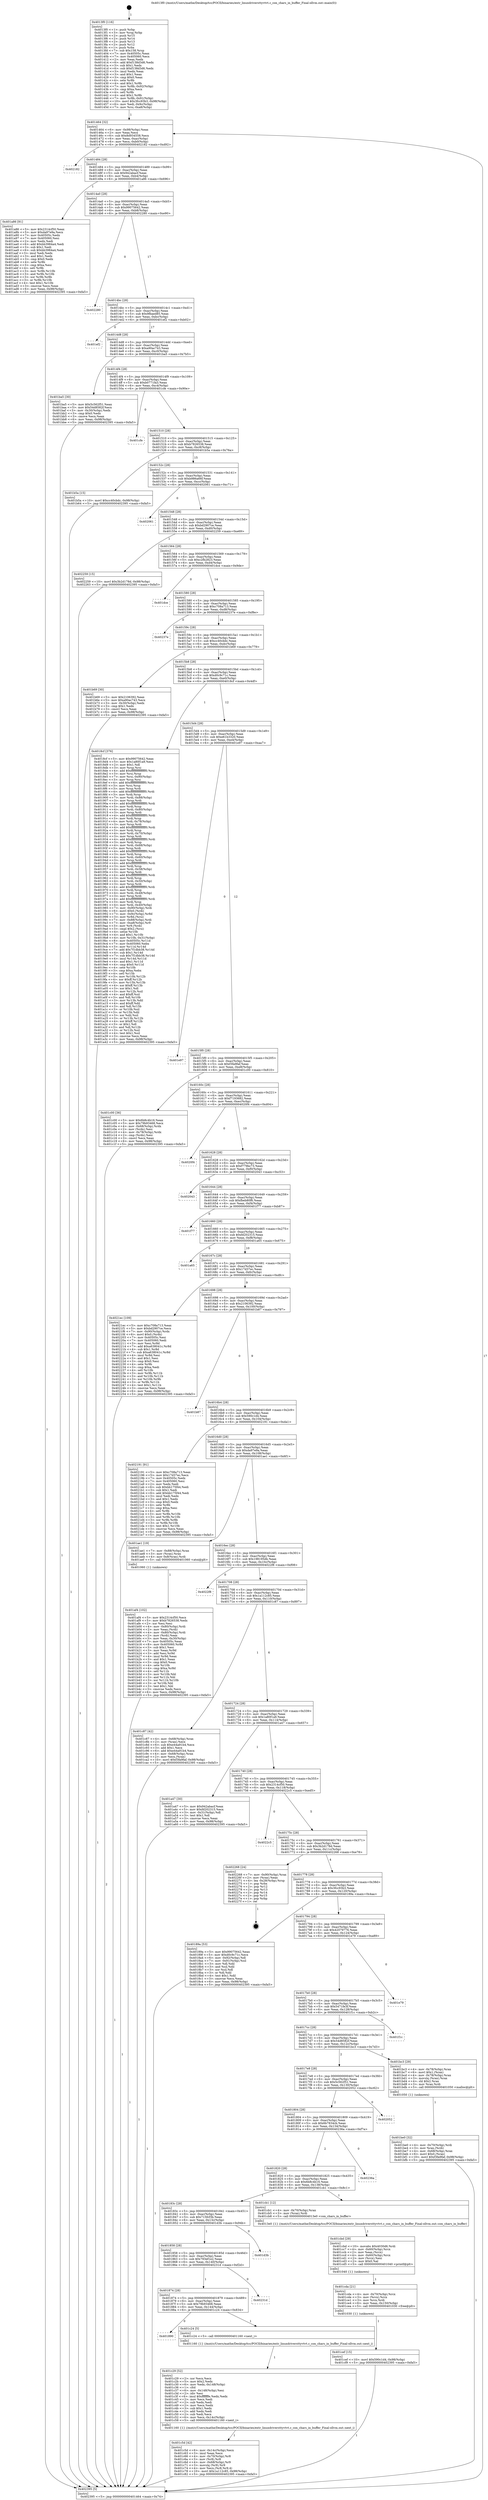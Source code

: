 digraph "0x4013f0" {
  label = "0x4013f0 (/mnt/c/Users/mathe/Desktop/tcc/POCII/binaries/extr_linuxdriversttyvtvt.c_con_chars_in_buffer_Final-ollvm.out::main(0))"
  labelloc = "t"
  node[shape=record]

  Entry [label="",width=0.3,height=0.3,shape=circle,fillcolor=black,style=filled]
  "0x401464" [label="{
     0x401464 [32]\l
     | [instrs]\l
     &nbsp;&nbsp;0x401464 \<+6\>: mov -0x98(%rbp),%eax\l
     &nbsp;&nbsp;0x40146a \<+2\>: mov %eax,%ecx\l
     &nbsp;&nbsp;0x40146c \<+6\>: sub $0x8d934558,%ecx\l
     &nbsp;&nbsp;0x401472 \<+6\>: mov %eax,-0xac(%rbp)\l
     &nbsp;&nbsp;0x401478 \<+6\>: mov %ecx,-0xb0(%rbp)\l
     &nbsp;&nbsp;0x40147e \<+6\>: je 0000000000402182 \<main+0xd92\>\l
  }"]
  "0x402182" [label="{
     0x402182\l
  }", style=dashed]
  "0x401484" [label="{
     0x401484 [28]\l
     | [instrs]\l
     &nbsp;&nbsp;0x401484 \<+5\>: jmp 0000000000401489 \<main+0x99\>\l
     &nbsp;&nbsp;0x401489 \<+6\>: mov -0xac(%rbp),%eax\l
     &nbsp;&nbsp;0x40148f \<+5\>: sub $0x942abacf,%eax\l
     &nbsp;&nbsp;0x401494 \<+6\>: mov %eax,-0xb4(%rbp)\l
     &nbsp;&nbsp;0x40149a \<+6\>: je 0000000000401a86 \<main+0x696\>\l
  }"]
  Exit [label="",width=0.3,height=0.3,shape=circle,fillcolor=black,style=filled,peripheries=2]
  "0x401a86" [label="{
     0x401a86 [91]\l
     | [instrs]\l
     &nbsp;&nbsp;0x401a86 \<+5\>: mov $0x2314cf50,%eax\l
     &nbsp;&nbsp;0x401a8b \<+5\>: mov $0xda97e9a,%ecx\l
     &nbsp;&nbsp;0x401a90 \<+7\>: mov 0x40505c,%edx\l
     &nbsp;&nbsp;0x401a97 \<+7\>: mov 0x405060,%esi\l
     &nbsp;&nbsp;0x401a9e \<+2\>: mov %edx,%edi\l
     &nbsp;&nbsp;0x401aa0 \<+6\>: add $0xbb3984a4,%edi\l
     &nbsp;&nbsp;0x401aa6 \<+3\>: sub $0x1,%edi\l
     &nbsp;&nbsp;0x401aa9 \<+6\>: sub $0xbb3984a4,%edi\l
     &nbsp;&nbsp;0x401aaf \<+3\>: imul %edi,%edx\l
     &nbsp;&nbsp;0x401ab2 \<+3\>: and $0x1,%edx\l
     &nbsp;&nbsp;0x401ab5 \<+3\>: cmp $0x0,%edx\l
     &nbsp;&nbsp;0x401ab8 \<+4\>: sete %r8b\l
     &nbsp;&nbsp;0x401abc \<+3\>: cmp $0xa,%esi\l
     &nbsp;&nbsp;0x401abf \<+4\>: setl %r9b\l
     &nbsp;&nbsp;0x401ac3 \<+3\>: mov %r8b,%r10b\l
     &nbsp;&nbsp;0x401ac6 \<+3\>: and %r9b,%r10b\l
     &nbsp;&nbsp;0x401ac9 \<+3\>: xor %r9b,%r8b\l
     &nbsp;&nbsp;0x401acc \<+3\>: or %r8b,%r10b\l
     &nbsp;&nbsp;0x401acf \<+4\>: test $0x1,%r10b\l
     &nbsp;&nbsp;0x401ad3 \<+3\>: cmovne %ecx,%eax\l
     &nbsp;&nbsp;0x401ad6 \<+6\>: mov %eax,-0x98(%rbp)\l
     &nbsp;&nbsp;0x401adc \<+5\>: jmp 0000000000402395 \<main+0xfa5\>\l
  }"]
  "0x4014a0" [label="{
     0x4014a0 [28]\l
     | [instrs]\l
     &nbsp;&nbsp;0x4014a0 \<+5\>: jmp 00000000004014a5 \<main+0xb5\>\l
     &nbsp;&nbsp;0x4014a5 \<+6\>: mov -0xac(%rbp),%eax\l
     &nbsp;&nbsp;0x4014ab \<+5\>: sub $0x99075642,%eax\l
     &nbsp;&nbsp;0x4014b0 \<+6\>: mov %eax,-0xb8(%rbp)\l
     &nbsp;&nbsp;0x4014b6 \<+6\>: je 0000000000402280 \<main+0xe90\>\l
  }"]
  "0x401cef" [label="{
     0x401cef [15]\l
     | [instrs]\l
     &nbsp;&nbsp;0x401cef \<+10\>: movl $0x590c1d4,-0x98(%rbp)\l
     &nbsp;&nbsp;0x401cf9 \<+5\>: jmp 0000000000402395 \<main+0xfa5\>\l
  }"]
  "0x402280" [label="{
     0x402280\l
  }", style=dashed]
  "0x4014bc" [label="{
     0x4014bc [28]\l
     | [instrs]\l
     &nbsp;&nbsp;0x4014bc \<+5\>: jmp 00000000004014c1 \<main+0xd1\>\l
     &nbsp;&nbsp;0x4014c1 \<+6\>: mov -0xac(%rbp),%eax\l
     &nbsp;&nbsp;0x4014c7 \<+5\>: sub $0x9fbaed85,%eax\l
     &nbsp;&nbsp;0x4014cc \<+6\>: mov %eax,-0xbc(%rbp)\l
     &nbsp;&nbsp;0x4014d2 \<+6\>: je 0000000000401ef2 \<main+0xb02\>\l
  }"]
  "0x401cda" [label="{
     0x401cda [21]\l
     | [instrs]\l
     &nbsp;&nbsp;0x401cda \<+4\>: mov -0x70(%rbp),%rcx\l
     &nbsp;&nbsp;0x401cde \<+3\>: mov (%rcx),%rcx\l
     &nbsp;&nbsp;0x401ce1 \<+3\>: mov %rcx,%rdi\l
     &nbsp;&nbsp;0x401ce4 \<+6\>: mov %eax,-0x150(%rbp)\l
     &nbsp;&nbsp;0x401cea \<+5\>: call 0000000000401030 \<free@plt\>\l
     | [calls]\l
     &nbsp;&nbsp;0x401030 \{1\} (unknown)\l
  }"]
  "0x401ef2" [label="{
     0x401ef2\l
  }", style=dashed]
  "0x4014d8" [label="{
     0x4014d8 [28]\l
     | [instrs]\l
     &nbsp;&nbsp;0x4014d8 \<+5\>: jmp 00000000004014dd \<main+0xed\>\l
     &nbsp;&nbsp;0x4014dd \<+6\>: mov -0xac(%rbp),%eax\l
     &nbsp;&nbsp;0x4014e3 \<+5\>: sub $0xa90ac743,%eax\l
     &nbsp;&nbsp;0x4014e8 \<+6\>: mov %eax,-0xc0(%rbp)\l
     &nbsp;&nbsp;0x4014ee \<+6\>: je 0000000000401ba5 \<main+0x7b5\>\l
  }"]
  "0x401cbd" [label="{
     0x401cbd [29]\l
     | [instrs]\l
     &nbsp;&nbsp;0x401cbd \<+10\>: movabs $0x4030d6,%rdi\l
     &nbsp;&nbsp;0x401cc7 \<+4\>: mov -0x60(%rbp),%rcx\l
     &nbsp;&nbsp;0x401ccb \<+2\>: mov %eax,(%rcx)\l
     &nbsp;&nbsp;0x401ccd \<+4\>: mov -0x60(%rbp),%rcx\l
     &nbsp;&nbsp;0x401cd1 \<+2\>: mov (%rcx),%esi\l
     &nbsp;&nbsp;0x401cd3 \<+2\>: mov $0x0,%al\l
     &nbsp;&nbsp;0x401cd5 \<+5\>: call 0000000000401040 \<printf@plt\>\l
     | [calls]\l
     &nbsp;&nbsp;0x401040 \{1\} (unknown)\l
  }"]
  "0x401ba5" [label="{
     0x401ba5 [30]\l
     | [instrs]\l
     &nbsp;&nbsp;0x401ba5 \<+5\>: mov $0x5c562f51,%eax\l
     &nbsp;&nbsp;0x401baa \<+5\>: mov $0x54d8582f,%ecx\l
     &nbsp;&nbsp;0x401baf \<+3\>: mov -0x30(%rbp),%edx\l
     &nbsp;&nbsp;0x401bb2 \<+3\>: cmp $0x0,%edx\l
     &nbsp;&nbsp;0x401bb5 \<+3\>: cmove %ecx,%eax\l
     &nbsp;&nbsp;0x401bb8 \<+6\>: mov %eax,-0x98(%rbp)\l
     &nbsp;&nbsp;0x401bbe \<+5\>: jmp 0000000000402395 \<main+0xfa5\>\l
  }"]
  "0x4014f4" [label="{
     0x4014f4 [28]\l
     | [instrs]\l
     &nbsp;&nbsp;0x4014f4 \<+5\>: jmp 00000000004014f9 \<main+0x109\>\l
     &nbsp;&nbsp;0x4014f9 \<+6\>: mov -0xac(%rbp),%eax\l
     &nbsp;&nbsp;0x4014ff \<+5\>: sub $0xb0771fa3,%eax\l
     &nbsp;&nbsp;0x401504 \<+6\>: mov %eax,-0xc4(%rbp)\l
     &nbsp;&nbsp;0x40150a \<+6\>: je 0000000000401cfe \<main+0x90e\>\l
  }"]
  "0x401c5d" [label="{
     0x401c5d [42]\l
     | [instrs]\l
     &nbsp;&nbsp;0x401c5d \<+6\>: mov -0x14c(%rbp),%ecx\l
     &nbsp;&nbsp;0x401c63 \<+3\>: imul %eax,%ecx\l
     &nbsp;&nbsp;0x401c66 \<+4\>: mov -0x70(%rbp),%r8\l
     &nbsp;&nbsp;0x401c6a \<+3\>: mov (%r8),%r8\l
     &nbsp;&nbsp;0x401c6d \<+4\>: mov -0x68(%rbp),%r9\l
     &nbsp;&nbsp;0x401c71 \<+3\>: movslq (%r9),%r9\l
     &nbsp;&nbsp;0x401c74 \<+4\>: mov %ecx,(%r8,%r9,4)\l
     &nbsp;&nbsp;0x401c78 \<+10\>: movl $0x1a112c85,-0x98(%rbp)\l
     &nbsp;&nbsp;0x401c82 \<+5\>: jmp 0000000000402395 \<main+0xfa5\>\l
  }"]
  "0x401cfe" [label="{
     0x401cfe\l
  }", style=dashed]
  "0x401510" [label="{
     0x401510 [28]\l
     | [instrs]\l
     &nbsp;&nbsp;0x401510 \<+5\>: jmp 0000000000401515 \<main+0x125\>\l
     &nbsp;&nbsp;0x401515 \<+6\>: mov -0xac(%rbp),%eax\l
     &nbsp;&nbsp;0x40151b \<+5\>: sub $0xb7826538,%eax\l
     &nbsp;&nbsp;0x401520 \<+6\>: mov %eax,-0xc8(%rbp)\l
     &nbsp;&nbsp;0x401526 \<+6\>: je 0000000000401b5a \<main+0x76a\>\l
  }"]
  "0x401c29" [label="{
     0x401c29 [52]\l
     | [instrs]\l
     &nbsp;&nbsp;0x401c29 \<+2\>: xor %ecx,%ecx\l
     &nbsp;&nbsp;0x401c2b \<+5\>: mov $0x2,%edx\l
     &nbsp;&nbsp;0x401c30 \<+6\>: mov %edx,-0x148(%rbp)\l
     &nbsp;&nbsp;0x401c36 \<+1\>: cltd\l
     &nbsp;&nbsp;0x401c37 \<+6\>: mov -0x148(%rbp),%esi\l
     &nbsp;&nbsp;0x401c3d \<+2\>: idiv %esi\l
     &nbsp;&nbsp;0x401c3f \<+6\>: imul $0xfffffffe,%edx,%edx\l
     &nbsp;&nbsp;0x401c45 \<+2\>: mov %ecx,%edi\l
     &nbsp;&nbsp;0x401c47 \<+2\>: sub %edx,%edi\l
     &nbsp;&nbsp;0x401c49 \<+2\>: mov %ecx,%edx\l
     &nbsp;&nbsp;0x401c4b \<+3\>: sub $0x1,%edx\l
     &nbsp;&nbsp;0x401c4e \<+2\>: add %edx,%edi\l
     &nbsp;&nbsp;0x401c50 \<+2\>: sub %edi,%ecx\l
     &nbsp;&nbsp;0x401c52 \<+6\>: mov %ecx,-0x14c(%rbp)\l
     &nbsp;&nbsp;0x401c58 \<+5\>: call 0000000000401160 \<next_i\>\l
     | [calls]\l
     &nbsp;&nbsp;0x401160 \{1\} (/mnt/c/Users/mathe/Desktop/tcc/POCII/binaries/extr_linuxdriversttyvtvt.c_con_chars_in_buffer_Final-ollvm.out::next_i)\l
  }"]
  "0x401b5a" [label="{
     0x401b5a [15]\l
     | [instrs]\l
     &nbsp;&nbsp;0x401b5a \<+10\>: movl $0xcc40cbdc,-0x98(%rbp)\l
     &nbsp;&nbsp;0x401b64 \<+5\>: jmp 0000000000402395 \<main+0xfa5\>\l
  }"]
  "0x40152c" [label="{
     0x40152c [28]\l
     | [instrs]\l
     &nbsp;&nbsp;0x40152c \<+5\>: jmp 0000000000401531 \<main+0x141\>\l
     &nbsp;&nbsp;0x401531 \<+6\>: mov -0xac(%rbp),%eax\l
     &nbsp;&nbsp;0x401537 \<+5\>: sub $0xb986a66f,%eax\l
     &nbsp;&nbsp;0x40153c \<+6\>: mov %eax,-0xcc(%rbp)\l
     &nbsp;&nbsp;0x401542 \<+6\>: je 0000000000402061 \<main+0xc71\>\l
  }"]
  "0x401890" [label="{
     0x401890\l
  }", style=dashed]
  "0x402061" [label="{
     0x402061\l
  }", style=dashed]
  "0x401548" [label="{
     0x401548 [28]\l
     | [instrs]\l
     &nbsp;&nbsp;0x401548 \<+5\>: jmp 000000000040154d \<main+0x15d\>\l
     &nbsp;&nbsp;0x40154d \<+6\>: mov -0xac(%rbp),%eax\l
     &nbsp;&nbsp;0x401553 \<+5\>: sub $0xbd2907ce,%eax\l
     &nbsp;&nbsp;0x401558 \<+6\>: mov %eax,-0xd0(%rbp)\l
     &nbsp;&nbsp;0x40155e \<+6\>: je 0000000000402259 \<main+0xe69\>\l
  }"]
  "0x401c24" [label="{
     0x401c24 [5]\l
     | [instrs]\l
     &nbsp;&nbsp;0x401c24 \<+5\>: call 0000000000401160 \<next_i\>\l
     | [calls]\l
     &nbsp;&nbsp;0x401160 \{1\} (/mnt/c/Users/mathe/Desktop/tcc/POCII/binaries/extr_linuxdriversttyvtvt.c_con_chars_in_buffer_Final-ollvm.out::next_i)\l
  }"]
  "0x402259" [label="{
     0x402259 [15]\l
     | [instrs]\l
     &nbsp;&nbsp;0x402259 \<+10\>: movl $0x3b2d178d,-0x98(%rbp)\l
     &nbsp;&nbsp;0x402263 \<+5\>: jmp 0000000000402395 \<main+0xfa5\>\l
  }"]
  "0x401564" [label="{
     0x401564 [28]\l
     | [instrs]\l
     &nbsp;&nbsp;0x401564 \<+5\>: jmp 0000000000401569 \<main+0x179\>\l
     &nbsp;&nbsp;0x401569 \<+6\>: mov -0xac(%rbp),%eax\l
     &nbsp;&nbsp;0x40156f \<+5\>: sub $0xc2fb2823,%eax\l
     &nbsp;&nbsp;0x401574 \<+6\>: mov %eax,-0xd4(%rbp)\l
     &nbsp;&nbsp;0x40157a \<+6\>: je 0000000000401dce \<main+0x9de\>\l
  }"]
  "0x401874" [label="{
     0x401874 [28]\l
     | [instrs]\l
     &nbsp;&nbsp;0x401874 \<+5\>: jmp 0000000000401879 \<main+0x489\>\l
     &nbsp;&nbsp;0x401879 \<+6\>: mov -0xac(%rbp),%eax\l
     &nbsp;&nbsp;0x40187f \<+5\>: sub $0x79b93468,%eax\l
     &nbsp;&nbsp;0x401884 \<+6\>: mov %eax,-0x144(%rbp)\l
     &nbsp;&nbsp;0x40188a \<+6\>: je 0000000000401c24 \<main+0x834\>\l
  }"]
  "0x401dce" [label="{
     0x401dce\l
  }", style=dashed]
  "0x401580" [label="{
     0x401580 [28]\l
     | [instrs]\l
     &nbsp;&nbsp;0x401580 \<+5\>: jmp 0000000000401585 \<main+0x195\>\l
     &nbsp;&nbsp;0x401585 \<+6\>: mov -0xac(%rbp),%eax\l
     &nbsp;&nbsp;0x40158b \<+5\>: sub $0xc708a713,%eax\l
     &nbsp;&nbsp;0x401590 \<+6\>: mov %eax,-0xd8(%rbp)\l
     &nbsp;&nbsp;0x401596 \<+6\>: je 000000000040237e \<main+0xf8e\>\l
  }"]
  "0x40231d" [label="{
     0x40231d\l
  }", style=dashed]
  "0x40237e" [label="{
     0x40237e\l
  }", style=dashed]
  "0x40159c" [label="{
     0x40159c [28]\l
     | [instrs]\l
     &nbsp;&nbsp;0x40159c \<+5\>: jmp 00000000004015a1 \<main+0x1b1\>\l
     &nbsp;&nbsp;0x4015a1 \<+6\>: mov -0xac(%rbp),%eax\l
     &nbsp;&nbsp;0x4015a7 \<+5\>: sub $0xcc40cbdc,%eax\l
     &nbsp;&nbsp;0x4015ac \<+6\>: mov %eax,-0xdc(%rbp)\l
     &nbsp;&nbsp;0x4015b2 \<+6\>: je 0000000000401b69 \<main+0x779\>\l
  }"]
  "0x401858" [label="{
     0x401858 [28]\l
     | [instrs]\l
     &nbsp;&nbsp;0x401858 \<+5\>: jmp 000000000040185d \<main+0x46d\>\l
     &nbsp;&nbsp;0x40185d \<+6\>: mov -0xac(%rbp),%eax\l
     &nbsp;&nbsp;0x401863 \<+5\>: sub $0x793ef1e2,%eax\l
     &nbsp;&nbsp;0x401868 \<+6\>: mov %eax,-0x140(%rbp)\l
     &nbsp;&nbsp;0x40186e \<+6\>: je 000000000040231d \<main+0xf2d\>\l
  }"]
  "0x401b69" [label="{
     0x401b69 [30]\l
     | [instrs]\l
     &nbsp;&nbsp;0x401b69 \<+5\>: mov $0x2106392,%eax\l
     &nbsp;&nbsp;0x401b6e \<+5\>: mov $0xa90ac743,%ecx\l
     &nbsp;&nbsp;0x401b73 \<+3\>: mov -0x30(%rbp),%edx\l
     &nbsp;&nbsp;0x401b76 \<+3\>: cmp $0x1,%edx\l
     &nbsp;&nbsp;0x401b79 \<+3\>: cmovl %ecx,%eax\l
     &nbsp;&nbsp;0x401b7c \<+6\>: mov %eax,-0x98(%rbp)\l
     &nbsp;&nbsp;0x401b82 \<+5\>: jmp 0000000000402395 \<main+0xfa5\>\l
  }"]
  "0x4015b8" [label="{
     0x4015b8 [28]\l
     | [instrs]\l
     &nbsp;&nbsp;0x4015b8 \<+5\>: jmp 00000000004015bd \<main+0x1cd\>\l
     &nbsp;&nbsp;0x4015bd \<+6\>: mov -0xac(%rbp),%eax\l
     &nbsp;&nbsp;0x4015c3 \<+5\>: sub $0xd0c9c71c,%eax\l
     &nbsp;&nbsp;0x4015c8 \<+6\>: mov %eax,-0xe0(%rbp)\l
     &nbsp;&nbsp;0x4015ce \<+6\>: je 00000000004018cf \<main+0x4df\>\l
  }"]
  "0x401d3b" [label="{
     0x401d3b\l
  }", style=dashed]
  "0x4018cf" [label="{
     0x4018cf [376]\l
     | [instrs]\l
     &nbsp;&nbsp;0x4018cf \<+5\>: mov $0x99075642,%eax\l
     &nbsp;&nbsp;0x4018d4 \<+5\>: mov $0x1a80f1a9,%ecx\l
     &nbsp;&nbsp;0x4018d9 \<+2\>: mov $0x1,%dl\l
     &nbsp;&nbsp;0x4018db \<+3\>: mov %rsp,%rsi\l
     &nbsp;&nbsp;0x4018de \<+4\>: add $0xfffffffffffffff0,%rsi\l
     &nbsp;&nbsp;0x4018e2 \<+3\>: mov %rsi,%rsp\l
     &nbsp;&nbsp;0x4018e5 \<+7\>: mov %rsi,-0x90(%rbp)\l
     &nbsp;&nbsp;0x4018ec \<+3\>: mov %rsp,%rsi\l
     &nbsp;&nbsp;0x4018ef \<+4\>: add $0xfffffffffffffff0,%rsi\l
     &nbsp;&nbsp;0x4018f3 \<+3\>: mov %rsi,%rsp\l
     &nbsp;&nbsp;0x4018f6 \<+3\>: mov %rsp,%rdi\l
     &nbsp;&nbsp;0x4018f9 \<+4\>: add $0xfffffffffffffff0,%rdi\l
     &nbsp;&nbsp;0x4018fd \<+3\>: mov %rdi,%rsp\l
     &nbsp;&nbsp;0x401900 \<+7\>: mov %rdi,-0x88(%rbp)\l
     &nbsp;&nbsp;0x401907 \<+3\>: mov %rsp,%rdi\l
     &nbsp;&nbsp;0x40190a \<+4\>: add $0xfffffffffffffff0,%rdi\l
     &nbsp;&nbsp;0x40190e \<+3\>: mov %rdi,%rsp\l
     &nbsp;&nbsp;0x401911 \<+4\>: mov %rdi,-0x80(%rbp)\l
     &nbsp;&nbsp;0x401915 \<+3\>: mov %rsp,%rdi\l
     &nbsp;&nbsp;0x401918 \<+4\>: add $0xfffffffffffffff0,%rdi\l
     &nbsp;&nbsp;0x40191c \<+3\>: mov %rdi,%rsp\l
     &nbsp;&nbsp;0x40191f \<+4\>: mov %rdi,-0x78(%rbp)\l
     &nbsp;&nbsp;0x401923 \<+3\>: mov %rsp,%rdi\l
     &nbsp;&nbsp;0x401926 \<+4\>: add $0xfffffffffffffff0,%rdi\l
     &nbsp;&nbsp;0x40192a \<+3\>: mov %rdi,%rsp\l
     &nbsp;&nbsp;0x40192d \<+4\>: mov %rdi,-0x70(%rbp)\l
     &nbsp;&nbsp;0x401931 \<+3\>: mov %rsp,%rdi\l
     &nbsp;&nbsp;0x401934 \<+4\>: add $0xfffffffffffffff0,%rdi\l
     &nbsp;&nbsp;0x401938 \<+3\>: mov %rdi,%rsp\l
     &nbsp;&nbsp;0x40193b \<+4\>: mov %rdi,-0x68(%rbp)\l
     &nbsp;&nbsp;0x40193f \<+3\>: mov %rsp,%rdi\l
     &nbsp;&nbsp;0x401942 \<+4\>: add $0xfffffffffffffff0,%rdi\l
     &nbsp;&nbsp;0x401946 \<+3\>: mov %rdi,%rsp\l
     &nbsp;&nbsp;0x401949 \<+4\>: mov %rdi,-0x60(%rbp)\l
     &nbsp;&nbsp;0x40194d \<+3\>: mov %rsp,%rdi\l
     &nbsp;&nbsp;0x401950 \<+4\>: add $0xfffffffffffffff0,%rdi\l
     &nbsp;&nbsp;0x401954 \<+3\>: mov %rdi,%rsp\l
     &nbsp;&nbsp;0x401957 \<+4\>: mov %rdi,-0x58(%rbp)\l
     &nbsp;&nbsp;0x40195b \<+3\>: mov %rsp,%rdi\l
     &nbsp;&nbsp;0x40195e \<+4\>: add $0xfffffffffffffff0,%rdi\l
     &nbsp;&nbsp;0x401962 \<+3\>: mov %rdi,%rsp\l
     &nbsp;&nbsp;0x401965 \<+4\>: mov %rdi,-0x50(%rbp)\l
     &nbsp;&nbsp;0x401969 \<+3\>: mov %rsp,%rdi\l
     &nbsp;&nbsp;0x40196c \<+4\>: add $0xfffffffffffffff0,%rdi\l
     &nbsp;&nbsp;0x401970 \<+3\>: mov %rdi,%rsp\l
     &nbsp;&nbsp;0x401973 \<+4\>: mov %rdi,-0x48(%rbp)\l
     &nbsp;&nbsp;0x401977 \<+3\>: mov %rsp,%rdi\l
     &nbsp;&nbsp;0x40197a \<+4\>: add $0xfffffffffffffff0,%rdi\l
     &nbsp;&nbsp;0x40197e \<+3\>: mov %rdi,%rsp\l
     &nbsp;&nbsp;0x401981 \<+4\>: mov %rdi,-0x40(%rbp)\l
     &nbsp;&nbsp;0x401985 \<+7\>: mov -0x90(%rbp),%rdi\l
     &nbsp;&nbsp;0x40198c \<+6\>: movl $0x0,(%rdi)\l
     &nbsp;&nbsp;0x401992 \<+7\>: mov -0x9c(%rbp),%r8d\l
     &nbsp;&nbsp;0x401999 \<+3\>: mov %r8d,(%rsi)\l
     &nbsp;&nbsp;0x40199c \<+7\>: mov -0x88(%rbp),%rdi\l
     &nbsp;&nbsp;0x4019a3 \<+7\>: mov -0xa8(%rbp),%r9\l
     &nbsp;&nbsp;0x4019aa \<+3\>: mov %r9,(%rdi)\l
     &nbsp;&nbsp;0x4019ad \<+3\>: cmpl $0x2,(%rsi)\l
     &nbsp;&nbsp;0x4019b0 \<+4\>: setne %r10b\l
     &nbsp;&nbsp;0x4019b4 \<+4\>: and $0x1,%r10b\l
     &nbsp;&nbsp;0x4019b8 \<+4\>: mov %r10b,-0x31(%rbp)\l
     &nbsp;&nbsp;0x4019bc \<+8\>: mov 0x40505c,%r11d\l
     &nbsp;&nbsp;0x4019c4 \<+7\>: mov 0x405060,%ebx\l
     &nbsp;&nbsp;0x4019cb \<+3\>: mov %r11d,%r14d\l
     &nbsp;&nbsp;0x4019ce \<+7\>: add $0x7f1dbb38,%r14d\l
     &nbsp;&nbsp;0x4019d5 \<+4\>: sub $0x1,%r14d\l
     &nbsp;&nbsp;0x4019d9 \<+7\>: sub $0x7f1dbb38,%r14d\l
     &nbsp;&nbsp;0x4019e0 \<+4\>: imul %r14d,%r11d\l
     &nbsp;&nbsp;0x4019e4 \<+4\>: and $0x1,%r11d\l
     &nbsp;&nbsp;0x4019e8 \<+4\>: cmp $0x0,%r11d\l
     &nbsp;&nbsp;0x4019ec \<+4\>: sete %r10b\l
     &nbsp;&nbsp;0x4019f0 \<+3\>: cmp $0xa,%ebx\l
     &nbsp;&nbsp;0x4019f3 \<+4\>: setl %r15b\l
     &nbsp;&nbsp;0x4019f7 \<+3\>: mov %r10b,%r12b\l
     &nbsp;&nbsp;0x4019fa \<+4\>: xor $0xff,%r12b\l
     &nbsp;&nbsp;0x4019fe \<+3\>: mov %r15b,%r13b\l
     &nbsp;&nbsp;0x401a01 \<+4\>: xor $0xff,%r13b\l
     &nbsp;&nbsp;0x401a05 \<+3\>: xor $0x1,%dl\l
     &nbsp;&nbsp;0x401a08 \<+3\>: mov %r12b,%sil\l
     &nbsp;&nbsp;0x401a0b \<+4\>: and $0xff,%sil\l
     &nbsp;&nbsp;0x401a0f \<+3\>: and %dl,%r10b\l
     &nbsp;&nbsp;0x401a12 \<+3\>: mov %r13b,%dil\l
     &nbsp;&nbsp;0x401a15 \<+4\>: and $0xff,%dil\l
     &nbsp;&nbsp;0x401a19 \<+3\>: and %dl,%r15b\l
     &nbsp;&nbsp;0x401a1c \<+3\>: or %r10b,%sil\l
     &nbsp;&nbsp;0x401a1f \<+3\>: or %r15b,%dil\l
     &nbsp;&nbsp;0x401a22 \<+3\>: xor %dil,%sil\l
     &nbsp;&nbsp;0x401a25 \<+3\>: or %r13b,%r12b\l
     &nbsp;&nbsp;0x401a28 \<+4\>: xor $0xff,%r12b\l
     &nbsp;&nbsp;0x401a2c \<+3\>: or $0x1,%dl\l
     &nbsp;&nbsp;0x401a2f \<+3\>: and %dl,%r12b\l
     &nbsp;&nbsp;0x401a32 \<+3\>: or %r12b,%sil\l
     &nbsp;&nbsp;0x401a35 \<+4\>: test $0x1,%sil\l
     &nbsp;&nbsp;0x401a39 \<+3\>: cmovne %ecx,%eax\l
     &nbsp;&nbsp;0x401a3c \<+6\>: mov %eax,-0x98(%rbp)\l
     &nbsp;&nbsp;0x401a42 \<+5\>: jmp 0000000000402395 \<main+0xfa5\>\l
  }"]
  "0x4015d4" [label="{
     0x4015d4 [28]\l
     | [instrs]\l
     &nbsp;&nbsp;0x4015d4 \<+5\>: jmp 00000000004015d9 \<main+0x1e9\>\l
     &nbsp;&nbsp;0x4015d9 \<+6\>: mov -0xac(%rbp),%eax\l
     &nbsp;&nbsp;0x4015df \<+5\>: sub $0xe61b3320,%eax\l
     &nbsp;&nbsp;0x4015e4 \<+6\>: mov %eax,-0xe4(%rbp)\l
     &nbsp;&nbsp;0x4015ea \<+6\>: je 0000000000401e97 \<main+0xaa7\>\l
  }"]
  "0x40183c" [label="{
     0x40183c [28]\l
     | [instrs]\l
     &nbsp;&nbsp;0x40183c \<+5\>: jmp 0000000000401841 \<main+0x451\>\l
     &nbsp;&nbsp;0x401841 \<+6\>: mov -0xac(%rbp),%eax\l
     &nbsp;&nbsp;0x401847 \<+5\>: sub $0x715fcf3b,%eax\l
     &nbsp;&nbsp;0x40184c \<+6\>: mov %eax,-0x13c(%rbp)\l
     &nbsp;&nbsp;0x401852 \<+6\>: je 0000000000401d3b \<main+0x94b\>\l
  }"]
  "0x401e97" [label="{
     0x401e97\l
  }", style=dashed]
  "0x4015f0" [label="{
     0x4015f0 [28]\l
     | [instrs]\l
     &nbsp;&nbsp;0x4015f0 \<+5\>: jmp 00000000004015f5 \<main+0x205\>\l
     &nbsp;&nbsp;0x4015f5 \<+6\>: mov -0xac(%rbp),%eax\l
     &nbsp;&nbsp;0x4015fb \<+5\>: sub $0xf3fa9faf,%eax\l
     &nbsp;&nbsp;0x401600 \<+6\>: mov %eax,-0xe8(%rbp)\l
     &nbsp;&nbsp;0x401606 \<+6\>: je 0000000000401c00 \<main+0x810\>\l
  }"]
  "0x401cb1" [label="{
     0x401cb1 [12]\l
     | [instrs]\l
     &nbsp;&nbsp;0x401cb1 \<+4\>: mov -0x70(%rbp),%rax\l
     &nbsp;&nbsp;0x401cb5 \<+3\>: mov (%rax),%rdi\l
     &nbsp;&nbsp;0x401cb8 \<+5\>: call 00000000004013e0 \<con_chars_in_buffer\>\l
     | [calls]\l
     &nbsp;&nbsp;0x4013e0 \{1\} (/mnt/c/Users/mathe/Desktop/tcc/POCII/binaries/extr_linuxdriversttyvtvt.c_con_chars_in_buffer_Final-ollvm.out::con_chars_in_buffer)\l
  }"]
  "0x401c00" [label="{
     0x401c00 [36]\l
     | [instrs]\l
     &nbsp;&nbsp;0x401c00 \<+5\>: mov $0x6b8c4b16,%eax\l
     &nbsp;&nbsp;0x401c05 \<+5\>: mov $0x79b93468,%ecx\l
     &nbsp;&nbsp;0x401c0a \<+4\>: mov -0x68(%rbp),%rdx\l
     &nbsp;&nbsp;0x401c0e \<+2\>: mov (%rdx),%esi\l
     &nbsp;&nbsp;0x401c10 \<+4\>: mov -0x78(%rbp),%rdx\l
     &nbsp;&nbsp;0x401c14 \<+2\>: cmp (%rdx),%esi\l
     &nbsp;&nbsp;0x401c16 \<+3\>: cmovl %ecx,%eax\l
     &nbsp;&nbsp;0x401c19 \<+6\>: mov %eax,-0x98(%rbp)\l
     &nbsp;&nbsp;0x401c1f \<+5\>: jmp 0000000000402395 \<main+0xfa5\>\l
  }"]
  "0x40160c" [label="{
     0x40160c [28]\l
     | [instrs]\l
     &nbsp;&nbsp;0x40160c \<+5\>: jmp 0000000000401611 \<main+0x221\>\l
     &nbsp;&nbsp;0x401611 \<+6\>: mov -0xac(%rbp),%eax\l
     &nbsp;&nbsp;0x401617 \<+5\>: sub $0xf7193682,%eax\l
     &nbsp;&nbsp;0x40161c \<+6\>: mov %eax,-0xec(%rbp)\l
     &nbsp;&nbsp;0x401622 \<+6\>: je 00000000004020f4 \<main+0xd04\>\l
  }"]
  "0x401820" [label="{
     0x401820 [28]\l
     | [instrs]\l
     &nbsp;&nbsp;0x401820 \<+5\>: jmp 0000000000401825 \<main+0x435\>\l
     &nbsp;&nbsp;0x401825 \<+6\>: mov -0xac(%rbp),%eax\l
     &nbsp;&nbsp;0x40182b \<+5\>: sub $0x6b8c4b16,%eax\l
     &nbsp;&nbsp;0x401830 \<+6\>: mov %eax,-0x138(%rbp)\l
     &nbsp;&nbsp;0x401836 \<+6\>: je 0000000000401cb1 \<main+0x8c1\>\l
  }"]
  "0x4020f4" [label="{
     0x4020f4\l
  }", style=dashed]
  "0x401628" [label="{
     0x401628 [28]\l
     | [instrs]\l
     &nbsp;&nbsp;0x401628 \<+5\>: jmp 000000000040162d \<main+0x23d\>\l
     &nbsp;&nbsp;0x40162d \<+6\>: mov -0xac(%rbp),%eax\l
     &nbsp;&nbsp;0x401633 \<+5\>: sub $0xf779bc73,%eax\l
     &nbsp;&nbsp;0x401638 \<+6\>: mov %eax,-0xf0(%rbp)\l
     &nbsp;&nbsp;0x40163e \<+6\>: je 0000000000402043 \<main+0xc53\>\l
  }"]
  "0x40236a" [label="{
     0x40236a\l
  }", style=dashed]
  "0x402043" [label="{
     0x402043\l
  }", style=dashed]
  "0x401644" [label="{
     0x401644 [28]\l
     | [instrs]\l
     &nbsp;&nbsp;0x401644 \<+5\>: jmp 0000000000401649 \<main+0x259\>\l
     &nbsp;&nbsp;0x401649 \<+6\>: mov -0xac(%rbp),%eax\l
     &nbsp;&nbsp;0x40164f \<+5\>: sub $0xfbeb80f6,%eax\l
     &nbsp;&nbsp;0x401654 \<+6\>: mov %eax,-0xf4(%rbp)\l
     &nbsp;&nbsp;0x40165a \<+6\>: je 0000000000401f77 \<main+0xb87\>\l
  }"]
  "0x401804" [label="{
     0x401804 [28]\l
     | [instrs]\l
     &nbsp;&nbsp;0x401804 \<+5\>: jmp 0000000000401809 \<main+0x419\>\l
     &nbsp;&nbsp;0x401809 \<+6\>: mov -0xac(%rbp),%eax\l
     &nbsp;&nbsp;0x40180f \<+5\>: sub $0x6b7834cb,%eax\l
     &nbsp;&nbsp;0x401814 \<+6\>: mov %eax,-0x134(%rbp)\l
     &nbsp;&nbsp;0x40181a \<+6\>: je 000000000040236a \<main+0xf7a\>\l
  }"]
  "0x401f77" [label="{
     0x401f77\l
  }", style=dashed]
  "0x401660" [label="{
     0x401660 [28]\l
     | [instrs]\l
     &nbsp;&nbsp;0x401660 \<+5\>: jmp 0000000000401665 \<main+0x275\>\l
     &nbsp;&nbsp;0x401665 \<+6\>: mov -0xac(%rbp),%eax\l
     &nbsp;&nbsp;0x40166b \<+5\>: sub $0xfd202315,%eax\l
     &nbsp;&nbsp;0x401670 \<+6\>: mov %eax,-0xf8(%rbp)\l
     &nbsp;&nbsp;0x401676 \<+6\>: je 0000000000401a65 \<main+0x675\>\l
  }"]
  "0x402052" [label="{
     0x402052\l
  }", style=dashed]
  "0x401a65" [label="{
     0x401a65\l
  }", style=dashed]
  "0x40167c" [label="{
     0x40167c [28]\l
     | [instrs]\l
     &nbsp;&nbsp;0x40167c \<+5\>: jmp 0000000000401681 \<main+0x291\>\l
     &nbsp;&nbsp;0x401681 \<+6\>: mov -0xac(%rbp),%eax\l
     &nbsp;&nbsp;0x401687 \<+5\>: sub $0x17d37ec,%eax\l
     &nbsp;&nbsp;0x40168c \<+6\>: mov %eax,-0xfc(%rbp)\l
     &nbsp;&nbsp;0x401692 \<+6\>: je 00000000004021ec \<main+0xdfc\>\l
  }"]
  "0x401be0" [label="{
     0x401be0 [32]\l
     | [instrs]\l
     &nbsp;&nbsp;0x401be0 \<+4\>: mov -0x70(%rbp),%rdi\l
     &nbsp;&nbsp;0x401be4 \<+3\>: mov %rax,(%rdi)\l
     &nbsp;&nbsp;0x401be7 \<+4\>: mov -0x68(%rbp),%rax\l
     &nbsp;&nbsp;0x401beb \<+6\>: movl $0x0,(%rax)\l
     &nbsp;&nbsp;0x401bf1 \<+10\>: movl $0xf3fa9faf,-0x98(%rbp)\l
     &nbsp;&nbsp;0x401bfb \<+5\>: jmp 0000000000402395 \<main+0xfa5\>\l
  }"]
  "0x4021ec" [label="{
     0x4021ec [109]\l
     | [instrs]\l
     &nbsp;&nbsp;0x4021ec \<+5\>: mov $0xc708a713,%eax\l
     &nbsp;&nbsp;0x4021f1 \<+5\>: mov $0xbd2907ce,%ecx\l
     &nbsp;&nbsp;0x4021f6 \<+7\>: mov -0x90(%rbp),%rdx\l
     &nbsp;&nbsp;0x4021fd \<+6\>: movl $0x0,(%rdx)\l
     &nbsp;&nbsp;0x402203 \<+7\>: mov 0x40505c,%esi\l
     &nbsp;&nbsp;0x40220a \<+7\>: mov 0x405060,%edi\l
     &nbsp;&nbsp;0x402211 \<+3\>: mov %esi,%r8d\l
     &nbsp;&nbsp;0x402214 \<+7\>: add $0xa638041c,%r8d\l
     &nbsp;&nbsp;0x40221b \<+4\>: sub $0x1,%r8d\l
     &nbsp;&nbsp;0x40221f \<+7\>: sub $0xa638041c,%r8d\l
     &nbsp;&nbsp;0x402226 \<+4\>: imul %r8d,%esi\l
     &nbsp;&nbsp;0x40222a \<+3\>: and $0x1,%esi\l
     &nbsp;&nbsp;0x40222d \<+3\>: cmp $0x0,%esi\l
     &nbsp;&nbsp;0x402230 \<+4\>: sete %r9b\l
     &nbsp;&nbsp;0x402234 \<+3\>: cmp $0xa,%edi\l
     &nbsp;&nbsp;0x402237 \<+4\>: setl %r10b\l
     &nbsp;&nbsp;0x40223b \<+3\>: mov %r9b,%r11b\l
     &nbsp;&nbsp;0x40223e \<+3\>: and %r10b,%r11b\l
     &nbsp;&nbsp;0x402241 \<+3\>: xor %r10b,%r9b\l
     &nbsp;&nbsp;0x402244 \<+3\>: or %r9b,%r11b\l
     &nbsp;&nbsp;0x402247 \<+4\>: test $0x1,%r11b\l
     &nbsp;&nbsp;0x40224b \<+3\>: cmovne %ecx,%eax\l
     &nbsp;&nbsp;0x40224e \<+6\>: mov %eax,-0x98(%rbp)\l
     &nbsp;&nbsp;0x402254 \<+5\>: jmp 0000000000402395 \<main+0xfa5\>\l
  }"]
  "0x401698" [label="{
     0x401698 [28]\l
     | [instrs]\l
     &nbsp;&nbsp;0x401698 \<+5\>: jmp 000000000040169d \<main+0x2ad\>\l
     &nbsp;&nbsp;0x40169d \<+6\>: mov -0xac(%rbp),%eax\l
     &nbsp;&nbsp;0x4016a3 \<+5\>: sub $0x2106392,%eax\l
     &nbsp;&nbsp;0x4016a8 \<+6\>: mov %eax,-0x100(%rbp)\l
     &nbsp;&nbsp;0x4016ae \<+6\>: je 0000000000401b87 \<main+0x797\>\l
  }"]
  "0x4017e8" [label="{
     0x4017e8 [28]\l
     | [instrs]\l
     &nbsp;&nbsp;0x4017e8 \<+5\>: jmp 00000000004017ed \<main+0x3fd\>\l
     &nbsp;&nbsp;0x4017ed \<+6\>: mov -0xac(%rbp),%eax\l
     &nbsp;&nbsp;0x4017f3 \<+5\>: sub $0x5c562f51,%eax\l
     &nbsp;&nbsp;0x4017f8 \<+6\>: mov %eax,-0x130(%rbp)\l
     &nbsp;&nbsp;0x4017fe \<+6\>: je 0000000000402052 \<main+0xc62\>\l
  }"]
  "0x401b87" [label="{
     0x401b87\l
  }", style=dashed]
  "0x4016b4" [label="{
     0x4016b4 [28]\l
     | [instrs]\l
     &nbsp;&nbsp;0x4016b4 \<+5\>: jmp 00000000004016b9 \<main+0x2c9\>\l
     &nbsp;&nbsp;0x4016b9 \<+6\>: mov -0xac(%rbp),%eax\l
     &nbsp;&nbsp;0x4016bf \<+5\>: sub $0x590c1d4,%eax\l
     &nbsp;&nbsp;0x4016c4 \<+6\>: mov %eax,-0x104(%rbp)\l
     &nbsp;&nbsp;0x4016ca \<+6\>: je 0000000000402191 \<main+0xda1\>\l
  }"]
  "0x401bc3" [label="{
     0x401bc3 [29]\l
     | [instrs]\l
     &nbsp;&nbsp;0x401bc3 \<+4\>: mov -0x78(%rbp),%rax\l
     &nbsp;&nbsp;0x401bc7 \<+6\>: movl $0x1,(%rax)\l
     &nbsp;&nbsp;0x401bcd \<+4\>: mov -0x78(%rbp),%rax\l
     &nbsp;&nbsp;0x401bd1 \<+3\>: movslq (%rax),%rax\l
     &nbsp;&nbsp;0x401bd4 \<+4\>: shl $0x2,%rax\l
     &nbsp;&nbsp;0x401bd8 \<+3\>: mov %rax,%rdi\l
     &nbsp;&nbsp;0x401bdb \<+5\>: call 0000000000401050 \<malloc@plt\>\l
     | [calls]\l
     &nbsp;&nbsp;0x401050 \{1\} (unknown)\l
  }"]
  "0x402191" [label="{
     0x402191 [91]\l
     | [instrs]\l
     &nbsp;&nbsp;0x402191 \<+5\>: mov $0xc708a713,%eax\l
     &nbsp;&nbsp;0x402196 \<+5\>: mov $0x17d37ec,%ecx\l
     &nbsp;&nbsp;0x40219b \<+7\>: mov 0x40505c,%edx\l
     &nbsp;&nbsp;0x4021a2 \<+7\>: mov 0x405060,%esi\l
     &nbsp;&nbsp;0x4021a9 \<+2\>: mov %edx,%edi\l
     &nbsp;&nbsp;0x4021ab \<+6\>: sub $0xbb175f44,%edi\l
     &nbsp;&nbsp;0x4021b1 \<+3\>: sub $0x1,%edi\l
     &nbsp;&nbsp;0x4021b4 \<+6\>: add $0xbb175f44,%edi\l
     &nbsp;&nbsp;0x4021ba \<+3\>: imul %edi,%edx\l
     &nbsp;&nbsp;0x4021bd \<+3\>: and $0x1,%edx\l
     &nbsp;&nbsp;0x4021c0 \<+3\>: cmp $0x0,%edx\l
     &nbsp;&nbsp;0x4021c3 \<+4\>: sete %r8b\l
     &nbsp;&nbsp;0x4021c7 \<+3\>: cmp $0xa,%esi\l
     &nbsp;&nbsp;0x4021ca \<+4\>: setl %r9b\l
     &nbsp;&nbsp;0x4021ce \<+3\>: mov %r8b,%r10b\l
     &nbsp;&nbsp;0x4021d1 \<+3\>: and %r9b,%r10b\l
     &nbsp;&nbsp;0x4021d4 \<+3\>: xor %r9b,%r8b\l
     &nbsp;&nbsp;0x4021d7 \<+3\>: or %r8b,%r10b\l
     &nbsp;&nbsp;0x4021da \<+4\>: test $0x1,%r10b\l
     &nbsp;&nbsp;0x4021de \<+3\>: cmovne %ecx,%eax\l
     &nbsp;&nbsp;0x4021e1 \<+6\>: mov %eax,-0x98(%rbp)\l
     &nbsp;&nbsp;0x4021e7 \<+5\>: jmp 0000000000402395 \<main+0xfa5\>\l
  }"]
  "0x4016d0" [label="{
     0x4016d0 [28]\l
     | [instrs]\l
     &nbsp;&nbsp;0x4016d0 \<+5\>: jmp 00000000004016d5 \<main+0x2e5\>\l
     &nbsp;&nbsp;0x4016d5 \<+6\>: mov -0xac(%rbp),%eax\l
     &nbsp;&nbsp;0x4016db \<+5\>: sub $0xda97e9a,%eax\l
     &nbsp;&nbsp;0x4016e0 \<+6\>: mov %eax,-0x108(%rbp)\l
     &nbsp;&nbsp;0x4016e6 \<+6\>: je 0000000000401ae1 \<main+0x6f1\>\l
  }"]
  "0x4017cc" [label="{
     0x4017cc [28]\l
     | [instrs]\l
     &nbsp;&nbsp;0x4017cc \<+5\>: jmp 00000000004017d1 \<main+0x3e1\>\l
     &nbsp;&nbsp;0x4017d1 \<+6\>: mov -0xac(%rbp),%eax\l
     &nbsp;&nbsp;0x4017d7 \<+5\>: sub $0x54d8582f,%eax\l
     &nbsp;&nbsp;0x4017dc \<+6\>: mov %eax,-0x12c(%rbp)\l
     &nbsp;&nbsp;0x4017e2 \<+6\>: je 0000000000401bc3 \<main+0x7d3\>\l
  }"]
  "0x401ae1" [label="{
     0x401ae1 [19]\l
     | [instrs]\l
     &nbsp;&nbsp;0x401ae1 \<+7\>: mov -0x88(%rbp),%rax\l
     &nbsp;&nbsp;0x401ae8 \<+3\>: mov (%rax),%rax\l
     &nbsp;&nbsp;0x401aeb \<+4\>: mov 0x8(%rax),%rdi\l
     &nbsp;&nbsp;0x401aef \<+5\>: call 0000000000401060 \<atoi@plt\>\l
     | [calls]\l
     &nbsp;&nbsp;0x401060 \{1\} (unknown)\l
  }"]
  "0x4016ec" [label="{
     0x4016ec [28]\l
     | [instrs]\l
     &nbsp;&nbsp;0x4016ec \<+5\>: jmp 00000000004016f1 \<main+0x301\>\l
     &nbsp;&nbsp;0x4016f1 \<+6\>: mov -0xac(%rbp),%eax\l
     &nbsp;&nbsp;0x4016f7 \<+5\>: sub $0x198195db,%eax\l
     &nbsp;&nbsp;0x4016fc \<+6\>: mov %eax,-0x10c(%rbp)\l
     &nbsp;&nbsp;0x401702 \<+6\>: je 00000000004022f8 \<main+0xf08\>\l
  }"]
  "0x401f1c" [label="{
     0x401f1c\l
  }", style=dashed]
  "0x4022f8" [label="{
     0x4022f8\l
  }", style=dashed]
  "0x401708" [label="{
     0x401708 [28]\l
     | [instrs]\l
     &nbsp;&nbsp;0x401708 \<+5\>: jmp 000000000040170d \<main+0x31d\>\l
     &nbsp;&nbsp;0x40170d \<+6\>: mov -0xac(%rbp),%eax\l
     &nbsp;&nbsp;0x401713 \<+5\>: sub $0x1a112c85,%eax\l
     &nbsp;&nbsp;0x401718 \<+6\>: mov %eax,-0x110(%rbp)\l
     &nbsp;&nbsp;0x40171e \<+6\>: je 0000000000401c87 \<main+0x897\>\l
  }"]
  "0x4017b0" [label="{
     0x4017b0 [28]\l
     | [instrs]\l
     &nbsp;&nbsp;0x4017b0 \<+5\>: jmp 00000000004017b5 \<main+0x3c5\>\l
     &nbsp;&nbsp;0x4017b5 \<+6\>: mov -0xac(%rbp),%eax\l
     &nbsp;&nbsp;0x4017bb \<+5\>: sub $0x5471fe3f,%eax\l
     &nbsp;&nbsp;0x4017c0 \<+6\>: mov %eax,-0x128(%rbp)\l
     &nbsp;&nbsp;0x4017c6 \<+6\>: je 0000000000401f1c \<main+0xb2c\>\l
  }"]
  "0x401c87" [label="{
     0x401c87 [42]\l
     | [instrs]\l
     &nbsp;&nbsp;0x401c87 \<+4\>: mov -0x68(%rbp),%rax\l
     &nbsp;&nbsp;0x401c8b \<+2\>: mov (%rax),%ecx\l
     &nbsp;&nbsp;0x401c8d \<+6\>: sub $0xe44a91b4,%ecx\l
     &nbsp;&nbsp;0x401c93 \<+3\>: add $0x1,%ecx\l
     &nbsp;&nbsp;0x401c96 \<+6\>: add $0xe44a91b4,%ecx\l
     &nbsp;&nbsp;0x401c9c \<+4\>: mov -0x68(%rbp),%rax\l
     &nbsp;&nbsp;0x401ca0 \<+2\>: mov %ecx,(%rax)\l
     &nbsp;&nbsp;0x401ca2 \<+10\>: movl $0xf3fa9faf,-0x98(%rbp)\l
     &nbsp;&nbsp;0x401cac \<+5\>: jmp 0000000000402395 \<main+0xfa5\>\l
  }"]
  "0x401724" [label="{
     0x401724 [28]\l
     | [instrs]\l
     &nbsp;&nbsp;0x401724 \<+5\>: jmp 0000000000401729 \<main+0x339\>\l
     &nbsp;&nbsp;0x401729 \<+6\>: mov -0xac(%rbp),%eax\l
     &nbsp;&nbsp;0x40172f \<+5\>: sub $0x1a80f1a9,%eax\l
     &nbsp;&nbsp;0x401734 \<+6\>: mov %eax,-0x114(%rbp)\l
     &nbsp;&nbsp;0x40173a \<+6\>: je 0000000000401a47 \<main+0x657\>\l
  }"]
  "0x401e79" [label="{
     0x401e79\l
  }", style=dashed]
  "0x401a47" [label="{
     0x401a47 [30]\l
     | [instrs]\l
     &nbsp;&nbsp;0x401a47 \<+5\>: mov $0x942abacf,%eax\l
     &nbsp;&nbsp;0x401a4c \<+5\>: mov $0xfd202315,%ecx\l
     &nbsp;&nbsp;0x401a51 \<+3\>: mov -0x31(%rbp),%dl\l
     &nbsp;&nbsp;0x401a54 \<+3\>: test $0x1,%dl\l
     &nbsp;&nbsp;0x401a57 \<+3\>: cmovne %ecx,%eax\l
     &nbsp;&nbsp;0x401a5a \<+6\>: mov %eax,-0x98(%rbp)\l
     &nbsp;&nbsp;0x401a60 \<+5\>: jmp 0000000000402395 \<main+0xfa5\>\l
  }"]
  "0x401740" [label="{
     0x401740 [28]\l
     | [instrs]\l
     &nbsp;&nbsp;0x401740 \<+5\>: jmp 0000000000401745 \<main+0x355\>\l
     &nbsp;&nbsp;0x401745 \<+6\>: mov -0xac(%rbp),%eax\l
     &nbsp;&nbsp;0x40174b \<+5\>: sub $0x2314cf50,%eax\l
     &nbsp;&nbsp;0x401750 \<+6\>: mov %eax,-0x118(%rbp)\l
     &nbsp;&nbsp;0x401756 \<+6\>: je 00000000004022c5 \<main+0xed5\>\l
  }"]
  "0x401af4" [label="{
     0x401af4 [102]\l
     | [instrs]\l
     &nbsp;&nbsp;0x401af4 \<+5\>: mov $0x2314cf50,%ecx\l
     &nbsp;&nbsp;0x401af9 \<+5\>: mov $0xb7826538,%edx\l
     &nbsp;&nbsp;0x401afe \<+2\>: xor %esi,%esi\l
     &nbsp;&nbsp;0x401b00 \<+4\>: mov -0x80(%rbp),%rdi\l
     &nbsp;&nbsp;0x401b04 \<+2\>: mov %eax,(%rdi)\l
     &nbsp;&nbsp;0x401b06 \<+4\>: mov -0x80(%rbp),%rdi\l
     &nbsp;&nbsp;0x401b0a \<+2\>: mov (%rdi),%eax\l
     &nbsp;&nbsp;0x401b0c \<+3\>: mov %eax,-0x30(%rbp)\l
     &nbsp;&nbsp;0x401b0f \<+7\>: mov 0x40505c,%eax\l
     &nbsp;&nbsp;0x401b16 \<+8\>: mov 0x405060,%r8d\l
     &nbsp;&nbsp;0x401b1e \<+3\>: sub $0x1,%esi\l
     &nbsp;&nbsp;0x401b21 \<+3\>: mov %eax,%r9d\l
     &nbsp;&nbsp;0x401b24 \<+3\>: add %esi,%r9d\l
     &nbsp;&nbsp;0x401b27 \<+4\>: imul %r9d,%eax\l
     &nbsp;&nbsp;0x401b2b \<+3\>: and $0x1,%eax\l
     &nbsp;&nbsp;0x401b2e \<+3\>: cmp $0x0,%eax\l
     &nbsp;&nbsp;0x401b31 \<+4\>: sete %r10b\l
     &nbsp;&nbsp;0x401b35 \<+4\>: cmp $0xa,%r8d\l
     &nbsp;&nbsp;0x401b39 \<+4\>: setl %r11b\l
     &nbsp;&nbsp;0x401b3d \<+3\>: mov %r10b,%bl\l
     &nbsp;&nbsp;0x401b40 \<+3\>: and %r11b,%bl\l
     &nbsp;&nbsp;0x401b43 \<+3\>: xor %r11b,%r10b\l
     &nbsp;&nbsp;0x401b46 \<+3\>: or %r10b,%bl\l
     &nbsp;&nbsp;0x401b49 \<+3\>: test $0x1,%bl\l
     &nbsp;&nbsp;0x401b4c \<+3\>: cmovne %edx,%ecx\l
     &nbsp;&nbsp;0x401b4f \<+6\>: mov %ecx,-0x98(%rbp)\l
     &nbsp;&nbsp;0x401b55 \<+5\>: jmp 0000000000402395 \<main+0xfa5\>\l
  }"]
  "0x4022c5" [label="{
     0x4022c5\l
  }", style=dashed]
  "0x40175c" [label="{
     0x40175c [28]\l
     | [instrs]\l
     &nbsp;&nbsp;0x40175c \<+5\>: jmp 0000000000401761 \<main+0x371\>\l
     &nbsp;&nbsp;0x401761 \<+6\>: mov -0xac(%rbp),%eax\l
     &nbsp;&nbsp;0x401767 \<+5\>: sub $0x3b2d178d,%eax\l
     &nbsp;&nbsp;0x40176c \<+6\>: mov %eax,-0x11c(%rbp)\l
     &nbsp;&nbsp;0x401772 \<+6\>: je 0000000000402268 \<main+0xe78\>\l
  }"]
  "0x4013f0" [label="{
     0x4013f0 [116]\l
     | [instrs]\l
     &nbsp;&nbsp;0x4013f0 \<+1\>: push %rbp\l
     &nbsp;&nbsp;0x4013f1 \<+3\>: mov %rsp,%rbp\l
     &nbsp;&nbsp;0x4013f4 \<+2\>: push %r15\l
     &nbsp;&nbsp;0x4013f6 \<+2\>: push %r14\l
     &nbsp;&nbsp;0x4013f8 \<+2\>: push %r13\l
     &nbsp;&nbsp;0x4013fa \<+2\>: push %r12\l
     &nbsp;&nbsp;0x4013fc \<+1\>: push %rbx\l
     &nbsp;&nbsp;0x4013fd \<+7\>: sub $0x158,%rsp\l
     &nbsp;&nbsp;0x401404 \<+7\>: mov 0x40505c,%eax\l
     &nbsp;&nbsp;0x40140b \<+7\>: mov 0x405060,%ecx\l
     &nbsp;&nbsp;0x401412 \<+2\>: mov %eax,%edx\l
     &nbsp;&nbsp;0x401414 \<+6\>: add $0xf138d3d6,%edx\l
     &nbsp;&nbsp;0x40141a \<+3\>: sub $0x1,%edx\l
     &nbsp;&nbsp;0x40141d \<+6\>: sub $0xf138d3d6,%edx\l
     &nbsp;&nbsp;0x401423 \<+3\>: imul %edx,%eax\l
     &nbsp;&nbsp;0x401426 \<+3\>: and $0x1,%eax\l
     &nbsp;&nbsp;0x401429 \<+3\>: cmp $0x0,%eax\l
     &nbsp;&nbsp;0x40142c \<+4\>: sete %r8b\l
     &nbsp;&nbsp;0x401430 \<+4\>: and $0x1,%r8b\l
     &nbsp;&nbsp;0x401434 \<+7\>: mov %r8b,-0x92(%rbp)\l
     &nbsp;&nbsp;0x40143b \<+3\>: cmp $0xa,%ecx\l
     &nbsp;&nbsp;0x40143e \<+4\>: setl %r8b\l
     &nbsp;&nbsp;0x401442 \<+4\>: and $0x1,%r8b\l
     &nbsp;&nbsp;0x401446 \<+7\>: mov %r8b,-0x91(%rbp)\l
     &nbsp;&nbsp;0x40144d \<+10\>: movl $0x3fcc93b3,-0x98(%rbp)\l
     &nbsp;&nbsp;0x401457 \<+6\>: mov %edi,-0x9c(%rbp)\l
     &nbsp;&nbsp;0x40145d \<+7\>: mov %rsi,-0xa8(%rbp)\l
  }"]
  "0x402268" [label="{
     0x402268 [24]\l
     | [instrs]\l
     &nbsp;&nbsp;0x402268 \<+7\>: mov -0x90(%rbp),%rax\l
     &nbsp;&nbsp;0x40226f \<+2\>: mov (%rax),%eax\l
     &nbsp;&nbsp;0x402271 \<+4\>: lea -0x28(%rbp),%rsp\l
     &nbsp;&nbsp;0x402275 \<+1\>: pop %rbx\l
     &nbsp;&nbsp;0x402276 \<+2\>: pop %r12\l
     &nbsp;&nbsp;0x402278 \<+2\>: pop %r13\l
     &nbsp;&nbsp;0x40227a \<+2\>: pop %r14\l
     &nbsp;&nbsp;0x40227c \<+2\>: pop %r15\l
     &nbsp;&nbsp;0x40227e \<+1\>: pop %rbp\l
     &nbsp;&nbsp;0x40227f \<+1\>: ret\l
  }"]
  "0x401778" [label="{
     0x401778 [28]\l
     | [instrs]\l
     &nbsp;&nbsp;0x401778 \<+5\>: jmp 000000000040177d \<main+0x38d\>\l
     &nbsp;&nbsp;0x40177d \<+6\>: mov -0xac(%rbp),%eax\l
     &nbsp;&nbsp;0x401783 \<+5\>: sub $0x3fcc93b3,%eax\l
     &nbsp;&nbsp;0x401788 \<+6\>: mov %eax,-0x120(%rbp)\l
     &nbsp;&nbsp;0x40178e \<+6\>: je 000000000040189a \<main+0x4aa\>\l
  }"]
  "0x402395" [label="{
     0x402395 [5]\l
     | [instrs]\l
     &nbsp;&nbsp;0x402395 \<+5\>: jmp 0000000000401464 \<main+0x74\>\l
  }"]
  "0x40189a" [label="{
     0x40189a [53]\l
     | [instrs]\l
     &nbsp;&nbsp;0x40189a \<+5\>: mov $0x99075642,%eax\l
     &nbsp;&nbsp;0x40189f \<+5\>: mov $0xd0c9c71c,%ecx\l
     &nbsp;&nbsp;0x4018a4 \<+6\>: mov -0x92(%rbp),%dl\l
     &nbsp;&nbsp;0x4018aa \<+7\>: mov -0x91(%rbp),%sil\l
     &nbsp;&nbsp;0x4018b1 \<+3\>: mov %dl,%dil\l
     &nbsp;&nbsp;0x4018b4 \<+3\>: and %sil,%dil\l
     &nbsp;&nbsp;0x4018b7 \<+3\>: xor %sil,%dl\l
     &nbsp;&nbsp;0x4018ba \<+3\>: or %dl,%dil\l
     &nbsp;&nbsp;0x4018bd \<+4\>: test $0x1,%dil\l
     &nbsp;&nbsp;0x4018c1 \<+3\>: cmovne %ecx,%eax\l
     &nbsp;&nbsp;0x4018c4 \<+6\>: mov %eax,-0x98(%rbp)\l
     &nbsp;&nbsp;0x4018ca \<+5\>: jmp 0000000000402395 \<main+0xfa5\>\l
  }"]
  "0x401794" [label="{
     0x401794 [28]\l
     | [instrs]\l
     &nbsp;&nbsp;0x401794 \<+5\>: jmp 0000000000401799 \<main+0x3a9\>\l
     &nbsp;&nbsp;0x401799 \<+6\>: mov -0xac(%rbp),%eax\l
     &nbsp;&nbsp;0x40179f \<+5\>: sub $0x42079776,%eax\l
     &nbsp;&nbsp;0x4017a4 \<+6\>: mov %eax,-0x124(%rbp)\l
     &nbsp;&nbsp;0x4017aa \<+6\>: je 0000000000401e79 \<main+0xa89\>\l
  }"]
  Entry -> "0x4013f0" [label=" 1"]
  "0x401464" -> "0x402182" [label=" 0"]
  "0x401464" -> "0x401484" [label=" 18"]
  "0x402268" -> Exit [label=" 1"]
  "0x401484" -> "0x401a86" [label=" 1"]
  "0x401484" -> "0x4014a0" [label=" 17"]
  "0x402259" -> "0x402395" [label=" 1"]
  "0x4014a0" -> "0x402280" [label=" 0"]
  "0x4014a0" -> "0x4014bc" [label=" 17"]
  "0x4021ec" -> "0x402395" [label=" 1"]
  "0x4014bc" -> "0x401ef2" [label=" 0"]
  "0x4014bc" -> "0x4014d8" [label=" 17"]
  "0x402191" -> "0x402395" [label=" 1"]
  "0x4014d8" -> "0x401ba5" [label=" 1"]
  "0x4014d8" -> "0x4014f4" [label=" 16"]
  "0x401cef" -> "0x402395" [label=" 1"]
  "0x4014f4" -> "0x401cfe" [label=" 0"]
  "0x4014f4" -> "0x401510" [label=" 16"]
  "0x401cda" -> "0x401cef" [label=" 1"]
  "0x401510" -> "0x401b5a" [label=" 1"]
  "0x401510" -> "0x40152c" [label=" 15"]
  "0x401cbd" -> "0x401cda" [label=" 1"]
  "0x40152c" -> "0x402061" [label=" 0"]
  "0x40152c" -> "0x401548" [label=" 15"]
  "0x401cb1" -> "0x401cbd" [label=" 1"]
  "0x401548" -> "0x402259" [label=" 1"]
  "0x401548" -> "0x401564" [label=" 14"]
  "0x401c87" -> "0x402395" [label=" 1"]
  "0x401564" -> "0x401dce" [label=" 0"]
  "0x401564" -> "0x401580" [label=" 14"]
  "0x401c29" -> "0x401c5d" [label=" 1"]
  "0x401580" -> "0x40237e" [label=" 0"]
  "0x401580" -> "0x40159c" [label=" 14"]
  "0x401c24" -> "0x401c29" [label=" 1"]
  "0x40159c" -> "0x401b69" [label=" 1"]
  "0x40159c" -> "0x4015b8" [label=" 13"]
  "0x401874" -> "0x401c24" [label=" 1"]
  "0x4015b8" -> "0x4018cf" [label=" 1"]
  "0x4015b8" -> "0x4015d4" [label=" 12"]
  "0x401c5d" -> "0x402395" [label=" 1"]
  "0x4015d4" -> "0x401e97" [label=" 0"]
  "0x4015d4" -> "0x4015f0" [label=" 12"]
  "0x401858" -> "0x40231d" [label=" 0"]
  "0x4015f0" -> "0x401c00" [label=" 2"]
  "0x4015f0" -> "0x40160c" [label=" 10"]
  "0x401874" -> "0x401890" [label=" 0"]
  "0x40160c" -> "0x4020f4" [label=" 0"]
  "0x40160c" -> "0x401628" [label=" 10"]
  "0x40183c" -> "0x401d3b" [label=" 0"]
  "0x401628" -> "0x402043" [label=" 0"]
  "0x401628" -> "0x401644" [label=" 10"]
  "0x401858" -> "0x401874" [label=" 1"]
  "0x401644" -> "0x401f77" [label=" 0"]
  "0x401644" -> "0x401660" [label=" 10"]
  "0x401820" -> "0x401cb1" [label=" 1"]
  "0x401660" -> "0x401a65" [label=" 0"]
  "0x401660" -> "0x40167c" [label=" 10"]
  "0x40183c" -> "0x401858" [label=" 1"]
  "0x40167c" -> "0x4021ec" [label=" 1"]
  "0x40167c" -> "0x401698" [label=" 9"]
  "0x401804" -> "0x40236a" [label=" 0"]
  "0x401698" -> "0x401b87" [label=" 0"]
  "0x401698" -> "0x4016b4" [label=" 9"]
  "0x401820" -> "0x40183c" [label=" 1"]
  "0x4016b4" -> "0x402191" [label=" 1"]
  "0x4016b4" -> "0x4016d0" [label=" 8"]
  "0x4017e8" -> "0x401804" [label=" 2"]
  "0x4016d0" -> "0x401ae1" [label=" 1"]
  "0x4016d0" -> "0x4016ec" [label=" 7"]
  "0x401804" -> "0x401820" [label=" 2"]
  "0x4016ec" -> "0x4022f8" [label=" 0"]
  "0x4016ec" -> "0x401708" [label=" 7"]
  "0x401c00" -> "0x402395" [label=" 2"]
  "0x401708" -> "0x401c87" [label=" 1"]
  "0x401708" -> "0x401724" [label=" 6"]
  "0x401bc3" -> "0x401be0" [label=" 1"]
  "0x401724" -> "0x401a47" [label=" 1"]
  "0x401724" -> "0x401740" [label=" 5"]
  "0x4017cc" -> "0x4017e8" [label=" 2"]
  "0x401740" -> "0x4022c5" [label=" 0"]
  "0x401740" -> "0x40175c" [label=" 5"]
  "0x4017e8" -> "0x402052" [label=" 0"]
  "0x40175c" -> "0x402268" [label=" 1"]
  "0x40175c" -> "0x401778" [label=" 4"]
  "0x4017b0" -> "0x401f1c" [label=" 0"]
  "0x401778" -> "0x40189a" [label=" 1"]
  "0x401778" -> "0x401794" [label=" 3"]
  "0x40189a" -> "0x402395" [label=" 1"]
  "0x4013f0" -> "0x401464" [label=" 1"]
  "0x402395" -> "0x401464" [label=" 17"]
  "0x4017b0" -> "0x4017cc" [label=" 3"]
  "0x4018cf" -> "0x402395" [label=" 1"]
  "0x401a47" -> "0x402395" [label=" 1"]
  "0x401a86" -> "0x402395" [label=" 1"]
  "0x401ae1" -> "0x401af4" [label=" 1"]
  "0x401af4" -> "0x402395" [label=" 1"]
  "0x401b5a" -> "0x402395" [label=" 1"]
  "0x401b69" -> "0x402395" [label=" 1"]
  "0x401ba5" -> "0x402395" [label=" 1"]
  "0x4017cc" -> "0x401bc3" [label=" 1"]
  "0x401794" -> "0x401e79" [label=" 0"]
  "0x401794" -> "0x4017b0" [label=" 3"]
  "0x401be0" -> "0x402395" [label=" 1"]
}
